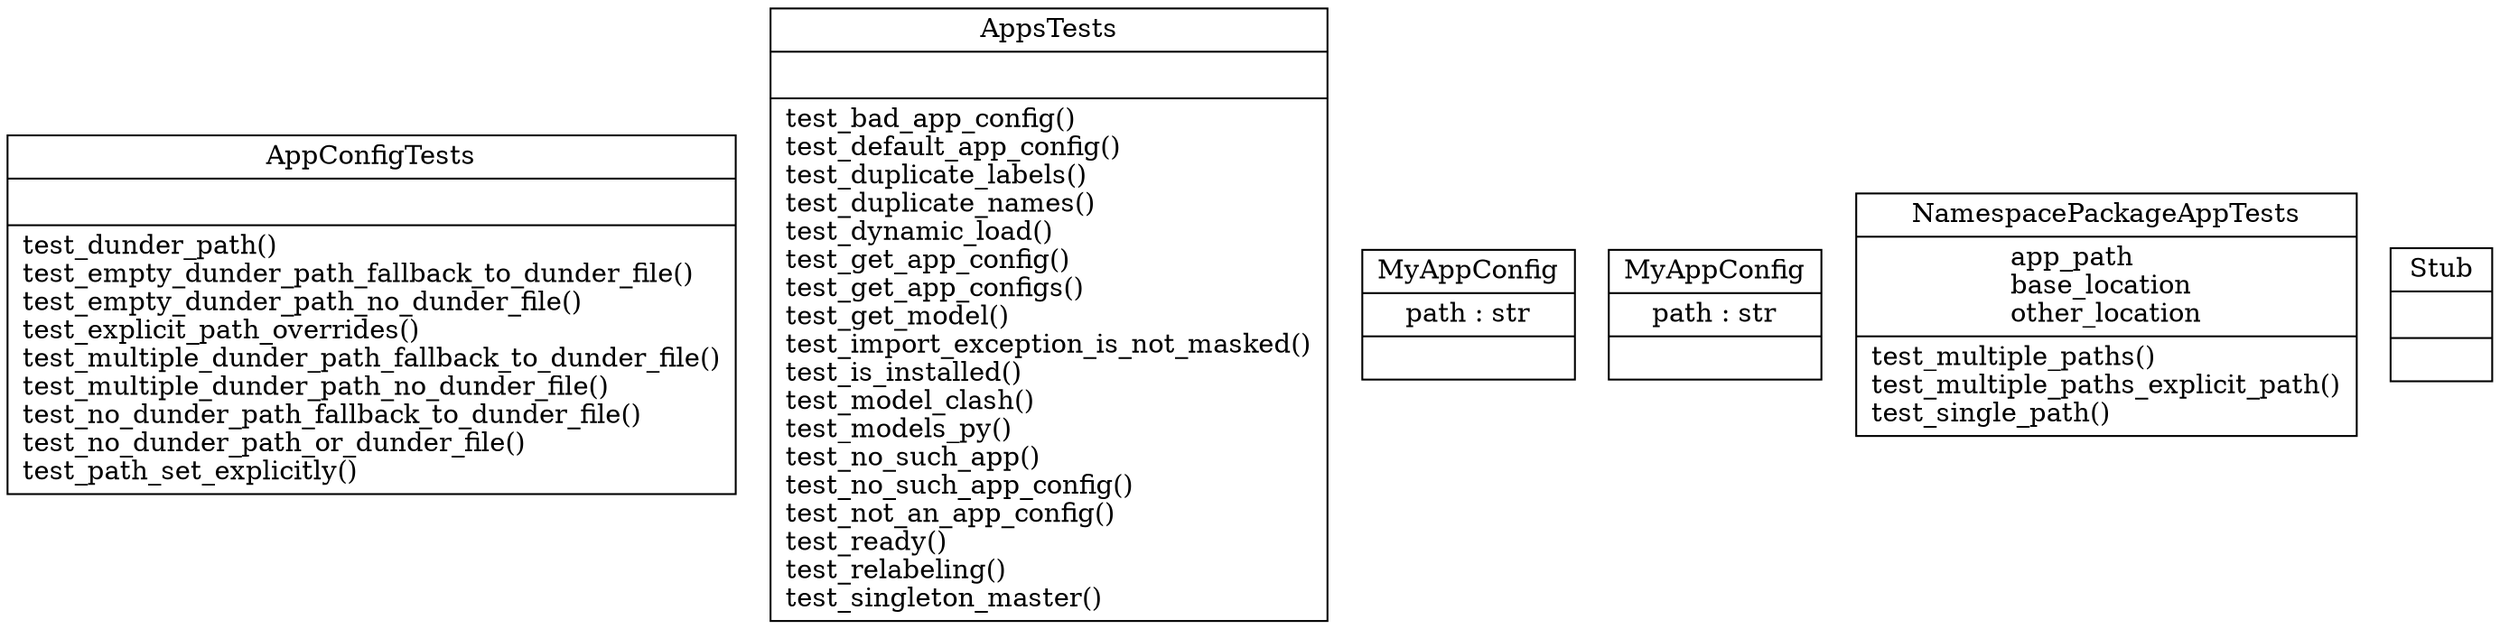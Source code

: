 digraph "classes_10" {
rankdir=BT
charset="utf-8"
"apps.tests.AppConfigTests" [color="black", fontcolor="black", label=<{AppConfigTests|<br ALIGN="LEFT"/>|test_dunder_path()<br ALIGN="LEFT"/>test_empty_dunder_path_fallback_to_dunder_file()<br ALIGN="LEFT"/>test_empty_dunder_path_no_dunder_file()<br ALIGN="LEFT"/>test_explicit_path_overrides()<br ALIGN="LEFT"/>test_multiple_dunder_path_fallback_to_dunder_file()<br ALIGN="LEFT"/>test_multiple_dunder_path_no_dunder_file()<br ALIGN="LEFT"/>test_no_dunder_path_fallback_to_dunder_file()<br ALIGN="LEFT"/>test_no_dunder_path_or_dunder_file()<br ALIGN="LEFT"/>test_path_set_explicitly()<br ALIGN="LEFT"/>}>, shape="record", style="solid"];
"apps.tests.AppsTests" [color="black", fontcolor="black", label=<{AppsTests|<br ALIGN="LEFT"/>|test_bad_app_config()<br ALIGN="LEFT"/>test_default_app_config()<br ALIGN="LEFT"/>test_duplicate_labels()<br ALIGN="LEFT"/>test_duplicate_names()<br ALIGN="LEFT"/>test_dynamic_load()<br ALIGN="LEFT"/>test_get_app_config()<br ALIGN="LEFT"/>test_get_app_configs()<br ALIGN="LEFT"/>test_get_model()<br ALIGN="LEFT"/>test_import_exception_is_not_masked()<br ALIGN="LEFT"/>test_is_installed()<br ALIGN="LEFT"/>test_model_clash()<br ALIGN="LEFT"/>test_models_py()<br ALIGN="LEFT"/>test_no_such_app()<br ALIGN="LEFT"/>test_no_such_app_config()<br ALIGN="LEFT"/>test_not_an_app_config()<br ALIGN="LEFT"/>test_ready()<br ALIGN="LEFT"/>test_relabeling()<br ALIGN="LEFT"/>test_singleton_master()<br ALIGN="LEFT"/>}>, shape="record", style="solid"];
"apps.tests.AppConfigTests.test_path_set_explicitly.MyAppConfig" [color="black", fontcolor="black", label=<{MyAppConfig|path : str<br ALIGN="LEFT"/>|}>, shape="record", style="solid"];
"apps.tests.AppConfigTests.test_explicit_path_overrides.MyAppConfig" [color="black", fontcolor="black", label=<{MyAppConfig|path : str<br ALIGN="LEFT"/>|}>, shape="record", style="solid"];
"apps.tests.NamespacePackageAppTests" [color="black", fontcolor="black", label=<{NamespacePackageAppTests|app_path<br ALIGN="LEFT"/>base_location<br ALIGN="LEFT"/>other_location<br ALIGN="LEFT"/>|test_multiple_paths()<br ALIGN="LEFT"/>test_multiple_paths_explicit_path()<br ALIGN="LEFT"/>test_single_path()<br ALIGN="LEFT"/>}>, shape="record", style="solid"];
"apps.tests.Stub" [color="black", fontcolor="black", label=<{Stub|<br ALIGN="LEFT"/>|}>, shape="record", style="solid"];
}
